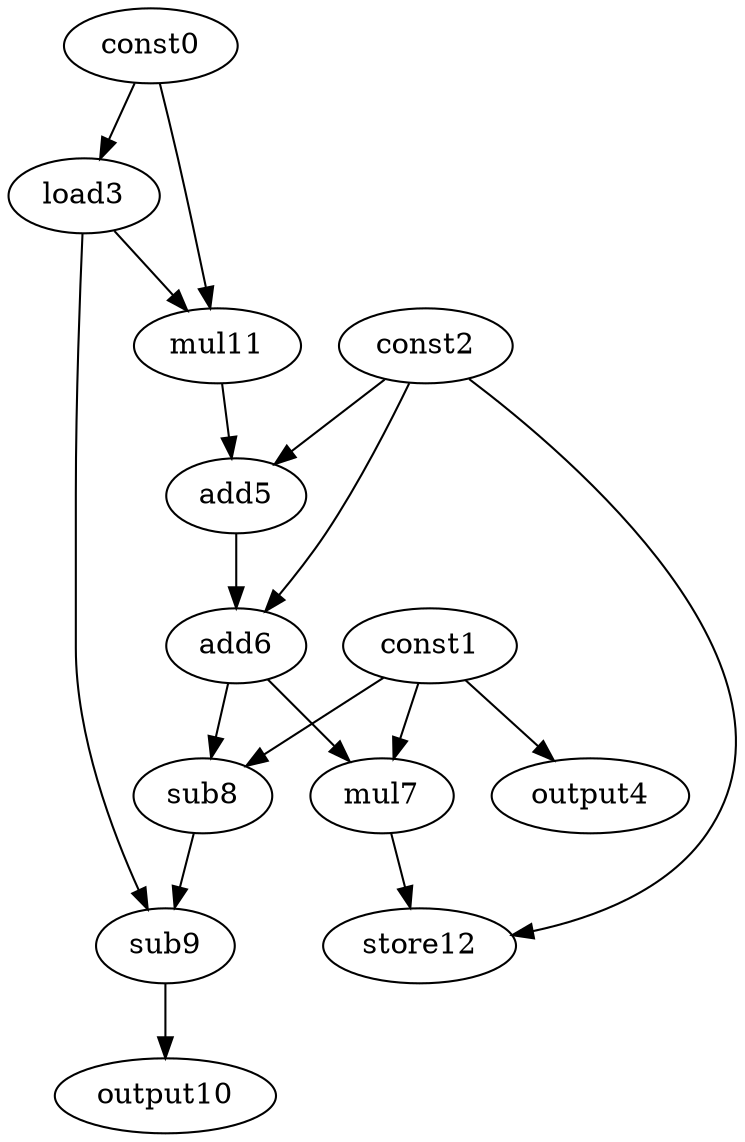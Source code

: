 digraph G { 
const0[opcode=const]; 
const1[opcode=const]; 
const2[opcode=const]; 
load3[opcode=load]; 
output4[opcode=output]; 
add5[opcode=add]; 
add6[opcode=add]; 
mul7[opcode=mul]; 
sub8[opcode=sub]; 
sub9[opcode=sub]; 
output10[opcode=output]; 
mul11[opcode=mul]; 
store12[opcode=store]; 
const0->load3[operand=0];
const1->output4[operand=0];
const0->mul11[operand=0];
load3->mul11[operand=1];
const2->add5[operand=0];
mul11->add5[operand=1];
const2->add6[operand=0];
add5->add6[operand=1];
const1->mul7[operand=0];
add6->mul7[operand=1];
const1->sub8[operand=0];
add6->sub8[operand=1];
sub8->sub9[operand=0];
load3->sub9[operand=1];
const2->store12[operand=0];
mul7->store12[operand=1];
sub9->output10[operand=0];
}
